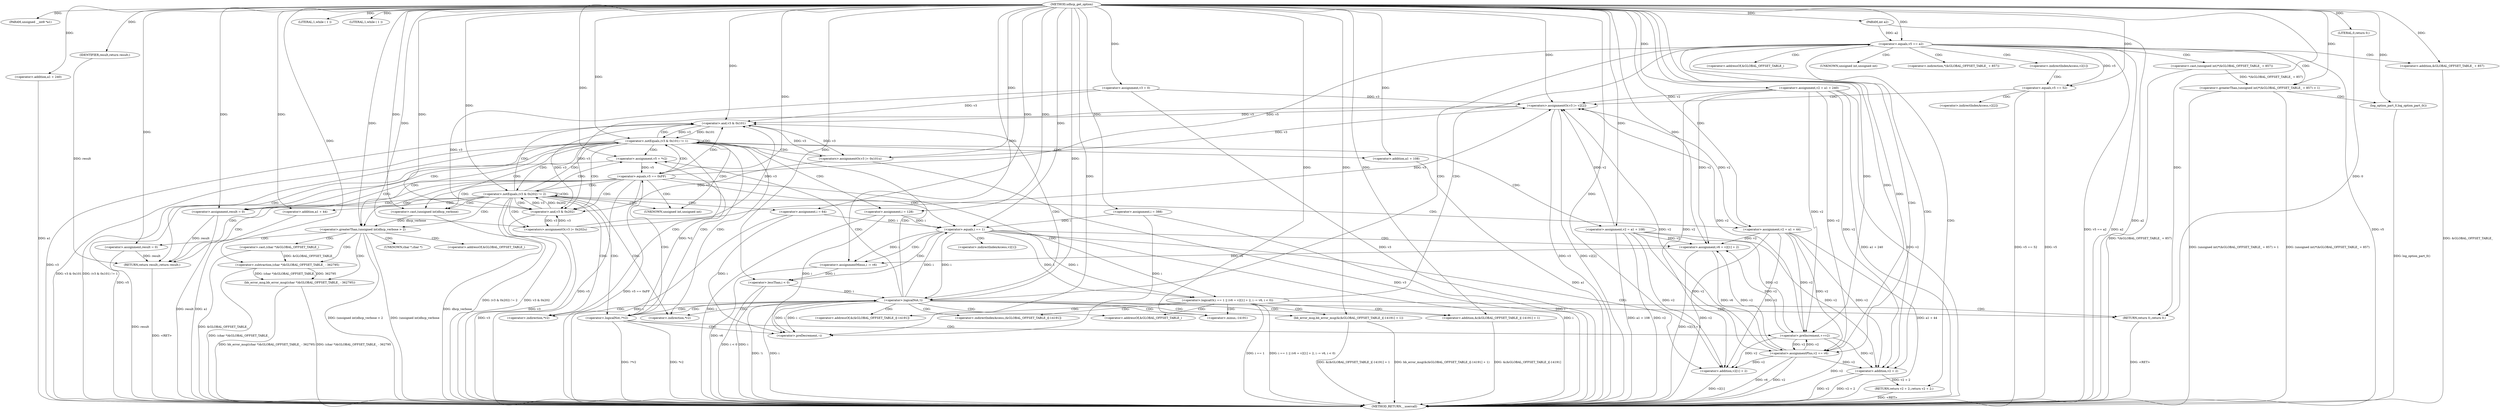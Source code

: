 digraph udhcp_get_option {  
"1000107" [label = "(METHOD,udhcp_get_option)" ]
"1000288" [label = "(METHOD_RETURN,__usercall)" ]
"1000108" [label = "(PARAM,unsigned __int8 *a1)" ]
"1000109" [label = "(PARAM,int a2)" ]
"1000117" [label = "(<operator>.assignment,v2 = a1 + 240)" ]
"1000119" [label = "(<operator>.addition,a1 + 240)" ]
"1000122" [label = "(<operator>.assignment,v3 = 0)" ]
"1000126" [label = "(<operator>.assignment,i = 388)" ]
"1000129" [label = "(<operator>.assignment,i = 64)" ]
"1000134" [label = "(LITERAL,1,while ( 1 ))" ]
"1000137" [label = "(LITERAL,1,while ( 1 ))" ]
"1000139" [label = "(<operator>.assignment,v5 = *v2)" ]
"1000144" [label = "(<operator>.logicalNot,!*v2)" ]
"1000148" [label = "(<operator>.preDecrement,--i)" ]
"1000150" [label = "(<operator>.preIncrement,++v2)" ]
"1000154" [label = "(<operator>.equals,v5 == 0xFF)" ]
"1000159" [label = "(<operator>.logicalOr,i == 1 || (v6 = v2[1] + 2, i -= v6, i < 0))" ]
"1000160" [label = "(<operator>.equals,i == 1)" ]
"1000164" [label = "(<operator>.assignment,v6 = v2[1] + 2)" ]
"1000166" [label = "(<operator>.addition,v2[1] + 2)" ]
"1000172" [label = "(<operator>.assignmentMinus,i -= v6)" ]
"1000175" [label = "(<operator>.lessThan,i < 0)" ]
"1000180" [label = "(bb_error_msg,bb_error_msg(&(&GLOBAL_OFFSET_TABLE_)[-14191] + 1))" ]
"1000181" [label = "(<operator>.addition,&(&GLOBAL_OFFSET_TABLE_)[-14191] + 1)" ]
"1000186" [label = "(<operator>.minus,-14191)" ]
"1000189" [label = "(RETURN,return 0;,return 0;)" ]
"1000190" [label = "(LITERAL,0,return 0;)" ]
"1000192" [label = "(<operator>.equals,v5 == a2)" ]
"1000197" [label = "(<operator>.greaterThan,(unsigned int)*(&GLOBAL_OFFSET_TABLE_ + 857) > 1)" ]
"1000198" [label = "(<operator>.cast,(unsigned int)*(&GLOBAL_OFFSET_TABLE_ + 857))" ]
"1000201" [label = "(<operator>.addition,&GLOBAL_OFFSET_TABLE_ + 857)" ]
"1000206" [label = "(log_option_part_0,log_option_part_0())" ]
"1000207" [label = "(RETURN,return v2 + 2;,return v2 + 2;)" ]
"1000208" [label = "(<operator>.addition,v2 + 2)" ]
"1000217" [label = "(<operator>.equals,v5 == 52)" ]
"1000220" [label = "(<operators>.assignmentOr,v3 |= v2[2])" ]
"1000225" [label = "(<operator>.assignmentPlus,v2 += v6)" ]
"1000230" [label = "(<operator>.logicalNot,!i)" ]
"1000234" [label = "(<operator>.notEquals,(v3 & 0x101) != 1)" ]
"1000235" [label = "(<operator>.and,v3 & 0x101)" ]
"1000240" [label = "(<operators>.assignmentOr,v3 |= 0x101u)" ]
"1000243" [label = "(<operator>.assignment,v2 = a1 + 108)" ]
"1000245" [label = "(<operator>.addition,a1 + 108)" ]
"1000248" [label = "(<operator>.assignment,i = 128)" ]
"1000252" [label = "(<operator>.notEquals,(v3 & 0x202) != 2)" ]
"1000253" [label = "(<operator>.and,v3 & 0x202)" ]
"1000258" [label = "(<operators>.assignmentOr,v3 |= 0x202u)" ]
"1000261" [label = "(<operator>.assignment,v2 = a1 + 44)" ]
"1000263" [label = "(<operator>.addition,a1 + 44)" ]
"1000266" [label = "(<operator>.assignment,result = 0)" ]
"1000270" [label = "(<operator>.greaterThan,(unsigned int)dhcp_verbose > 2)" ]
"1000271" [label = "(<operator>.cast,(unsigned int)dhcp_verbose)" ]
"1000276" [label = "(bb_error_msg,bb_error_msg((char *)&GLOBAL_OFFSET_TABLE_ - 362795))" ]
"1000277" [label = "(<operator>.subtraction,(char *)&GLOBAL_OFFSET_TABLE_ - 362795)" ]
"1000278" [label = "(<operator>.cast,(char *)&GLOBAL_OFFSET_TABLE_)" ]
"1000283" [label = "(<operator>.assignment,result = 0)" ]
"1000286" [label = "(RETURN,return result;,return result;)" ]
"1000287" [label = "(IDENTIFIER,result,return result;)" ]
"1000141" [label = "(<operator>.indirection,*v2)" ]
"1000145" [label = "(<operator>.indirection,*v2)" ]
"1000167" [label = "(<operator>.indirectIndexAccess,v2[1])" ]
"1000182" [label = "(<operator>.addressOf,&(&GLOBAL_OFFSET_TABLE_)[-14191])" ]
"1000183" [label = "(<operator>.indirectIndexAccess,(&GLOBAL_OFFSET_TABLE_)[-14191])" ]
"1000184" [label = "(<operator>.addressOf,&GLOBAL_OFFSET_TABLE_)" ]
"1000199" [label = "(UNKNOWN,unsigned int,unsigned int)" ]
"1000200" [label = "(<operator>.indirection,*(&GLOBAL_OFFSET_TABLE_ + 857))" ]
"1000202" [label = "(<operator>.addressOf,&GLOBAL_OFFSET_TABLE_)" ]
"1000212" [label = "(<operator>.indirectIndexAccess,v2[1])" ]
"1000222" [label = "(<operator>.indirectIndexAccess,v2[2])" ]
"1000272" [label = "(UNKNOWN,unsigned int,unsigned int)" ]
"1000279" [label = "(UNKNOWN,char *,char *)" ]
"1000280" [label = "(<operator>.addressOf,&GLOBAL_OFFSET_TABLE_)" ]
  "1000198" -> "1000288"  [ label = "DDG: *(&GLOBAL_OFFSET_TABLE_ + 857)"] 
  "1000172" -> "1000288"  [ label = "DDG: v6"] 
  "1000117" -> "1000288"  [ label = "DDG: a1 + 240"] 
  "1000271" -> "1000288"  [ label = "DDG: dhcp_verbose"] 
  "1000175" -> "1000288"  [ label = "DDG: i"] 
  "1000180" -> "1000288"  [ label = "DDG: &(&GLOBAL_OFFSET_TABLE_)[-14191] + 1"] 
  "1000166" -> "1000288"  [ label = "DDG: v2[1]"] 
  "1000144" -> "1000288"  [ label = "DDG: !*v2"] 
  "1000160" -> "1000288"  [ label = "DDG: i"] 
  "1000266" -> "1000288"  [ label = "DDG: result"] 
  "1000217" -> "1000288"  [ label = "DDG: v5"] 
  "1000192" -> "1000288"  [ label = "DDG: a2"] 
  "1000126" -> "1000288"  [ label = "DDG: i"] 
  "1000119" -> "1000288"  [ label = "DDG: a1"] 
  "1000109" -> "1000288"  [ label = "DDG: a2"] 
  "1000164" -> "1000288"  [ label = "DDG: v2[1] + 2"] 
  "1000243" -> "1000288"  [ label = "DDG: v2"] 
  "1000258" -> "1000288"  [ label = "DDG: v3"] 
  "1000117" -> "1000288"  [ label = "DDG: v2"] 
  "1000245" -> "1000288"  [ label = "DDG: a1"] 
  "1000217" -> "1000288"  [ label = "DDG: v5 == 52"] 
  "1000230" -> "1000288"  [ label = "DDG: !i"] 
  "1000220" -> "1000288"  [ label = "DDG: v3"] 
  "1000234" -> "1000288"  [ label = "DDG: (v3 & 0x101) != 1"] 
  "1000129" -> "1000288"  [ label = "DDG: i"] 
  "1000270" -> "1000288"  [ label = "DDG: (unsigned int)dhcp_verbose > 2"] 
  "1000225" -> "1000288"  [ label = "DDG: v6"] 
  "1000225" -> "1000288"  [ label = "DDG: v2"] 
  "1000240" -> "1000288"  [ label = "DDG: v3"] 
  "1000180" -> "1000288"  [ label = "DDG: bb_error_msg(&(&GLOBAL_OFFSET_TABLE_)[-14191] + 1)"] 
  "1000181" -> "1000288"  [ label = "DDG: &(&GLOBAL_OFFSET_TABLE_)[-14191]"] 
  "1000252" -> "1000288"  [ label = "DDG: v3 & 0x202"] 
  "1000235" -> "1000288"  [ label = "DDG: v3"] 
  "1000154" -> "1000288"  [ label = "DDG: v5"] 
  "1000276" -> "1000288"  [ label = "DDG: (char *)&GLOBAL_OFFSET_TABLE_ - 362795"] 
  "1000270" -> "1000288"  [ label = "DDG: (unsigned int)dhcp_verbose"] 
  "1000261" -> "1000288"  [ label = "DDG: a1 + 44"] 
  "1000159" -> "1000288"  [ label = "DDG: i == 1 || (v6 = v2[1] + 2, i -= v6, i < 0)"] 
  "1000220" -> "1000288"  [ label = "DDG: v2[2]"] 
  "1000192" -> "1000288"  [ label = "DDG: v5"] 
  "1000248" -> "1000288"  [ label = "DDG: i"] 
  "1000252" -> "1000288"  [ label = "DDG: (v3 & 0x202) != 2"] 
  "1000230" -> "1000288"  [ label = "DDG: i"] 
  "1000197" -> "1000288"  [ label = "DDG: (unsigned int)*(&GLOBAL_OFFSET_TABLE_ + 857)"] 
  "1000208" -> "1000288"  [ label = "DDG: v2"] 
  "1000208" -> "1000288"  [ label = "DDG: v2 + 2"] 
  "1000192" -> "1000288"  [ label = "DDG: v5 == a2"] 
  "1000278" -> "1000288"  [ label = "DDG: &GLOBAL_OFFSET_TABLE_"] 
  "1000206" -> "1000288"  [ label = "DDG: log_option_part_0()"] 
  "1000139" -> "1000288"  [ label = "DDG: v5"] 
  "1000277" -> "1000288"  [ label = "DDG: (char *)&GLOBAL_OFFSET_TABLE_"] 
  "1000263" -> "1000288"  [ label = "DDG: a1"] 
  "1000144" -> "1000288"  [ label = "DDG: *v2"] 
  "1000283" -> "1000288"  [ label = "DDG: result"] 
  "1000159" -> "1000288"  [ label = "DDG: i == 1"] 
  "1000253" -> "1000288"  [ label = "DDG: v3"] 
  "1000276" -> "1000288"  [ label = "DDG: bb_error_msg((char *)&GLOBAL_OFFSET_TABLE_ - 362795)"] 
  "1000201" -> "1000288"  [ label = "DDG: &GLOBAL_OFFSET_TABLE_"] 
  "1000197" -> "1000288"  [ label = "DDG: (unsigned int)*(&GLOBAL_OFFSET_TABLE_ + 857) > 1"] 
  "1000175" -> "1000288"  [ label = "DDG: i < 0"] 
  "1000261" -> "1000288"  [ label = "DDG: v2"] 
  "1000154" -> "1000288"  [ label = "DDG: v5 == 0xFF"] 
  "1000243" -> "1000288"  [ label = "DDG: a1 + 108"] 
  "1000122" -> "1000288"  [ label = "DDG: v3"] 
  "1000234" -> "1000288"  [ label = "DDG: v3 & 0x101"] 
  "1000150" -> "1000288"  [ label = "DDG: v2"] 
  "1000207" -> "1000288"  [ label = "DDG: <RET>"] 
  "1000189" -> "1000288"  [ label = "DDG: <RET>"] 
  "1000286" -> "1000288"  [ label = "DDG: <RET>"] 
  "1000107" -> "1000108"  [ label = "DDG: "] 
  "1000107" -> "1000109"  [ label = "DDG: "] 
  "1000107" -> "1000117"  [ label = "DDG: "] 
  "1000107" -> "1000119"  [ label = "DDG: "] 
  "1000107" -> "1000122"  [ label = "DDG: "] 
  "1000107" -> "1000126"  [ label = "DDG: "] 
  "1000107" -> "1000129"  [ label = "DDG: "] 
  "1000107" -> "1000134"  [ label = "DDG: "] 
  "1000107" -> "1000137"  [ label = "DDG: "] 
  "1000144" -> "1000139"  [ label = "DDG: *v2"] 
  "1000107" -> "1000139"  [ label = "DDG: "] 
  "1000126" -> "1000148"  [ label = "DDG: i"] 
  "1000129" -> "1000148"  [ label = "DDG: i"] 
  "1000248" -> "1000148"  [ label = "DDG: i"] 
  "1000230" -> "1000148"  [ label = "DDG: i"] 
  "1000107" -> "1000148"  [ label = "DDG: "] 
  "1000243" -> "1000150"  [ label = "DDG: v2"] 
  "1000117" -> "1000150"  [ label = "DDG: v2"] 
  "1000225" -> "1000150"  [ label = "DDG: v2"] 
  "1000261" -> "1000150"  [ label = "DDG: v2"] 
  "1000107" -> "1000150"  [ label = "DDG: "] 
  "1000139" -> "1000154"  [ label = "DDG: v5"] 
  "1000107" -> "1000154"  [ label = "DDG: "] 
  "1000160" -> "1000159"  [ label = "DDG: i"] 
  "1000160" -> "1000159"  [ label = "DDG: 1"] 
  "1000126" -> "1000160"  [ label = "DDG: i"] 
  "1000129" -> "1000160"  [ label = "DDG: i"] 
  "1000248" -> "1000160"  [ label = "DDG: i"] 
  "1000230" -> "1000160"  [ label = "DDG: i"] 
  "1000107" -> "1000160"  [ label = "DDG: "] 
  "1000243" -> "1000164"  [ label = "DDG: v2"] 
  "1000117" -> "1000164"  [ label = "DDG: v2"] 
  "1000225" -> "1000164"  [ label = "DDG: v2"] 
  "1000261" -> "1000164"  [ label = "DDG: v2"] 
  "1000150" -> "1000164"  [ label = "DDG: v2"] 
  "1000107" -> "1000164"  [ label = "DDG: "] 
  "1000243" -> "1000166"  [ label = "DDG: v2"] 
  "1000117" -> "1000166"  [ label = "DDG: v2"] 
  "1000225" -> "1000166"  [ label = "DDG: v2"] 
  "1000261" -> "1000166"  [ label = "DDG: v2"] 
  "1000150" -> "1000166"  [ label = "DDG: v2"] 
  "1000107" -> "1000166"  [ label = "DDG: "] 
  "1000164" -> "1000172"  [ label = "DDG: v6"] 
  "1000107" -> "1000172"  [ label = "DDG: "] 
  "1000160" -> "1000172"  [ label = "DDG: i"] 
  "1000172" -> "1000175"  [ label = "DDG: i"] 
  "1000107" -> "1000175"  [ label = "DDG: "] 
  "1000107" -> "1000180"  [ label = "DDG: "] 
  "1000107" -> "1000186"  [ label = "DDG: "] 
  "1000107" -> "1000181"  [ label = "DDG: "] 
  "1000190" -> "1000189"  [ label = "DDG: 0"] 
  "1000107" -> "1000189"  [ label = "DDG: "] 
  "1000107" -> "1000190"  [ label = "DDG: "] 
  "1000154" -> "1000192"  [ label = "DDG: v5"] 
  "1000107" -> "1000192"  [ label = "DDG: "] 
  "1000109" -> "1000192"  [ label = "DDG: a2"] 
  "1000198" -> "1000197"  [ label = "DDG: *(&GLOBAL_OFFSET_TABLE_ + 857)"] 
  "1000107" -> "1000201"  [ label = "DDG: "] 
  "1000107" -> "1000197"  [ label = "DDG: "] 
  "1000107" -> "1000206"  [ label = "DDG: "] 
  "1000208" -> "1000207"  [ label = "DDG: v2 + 2"] 
  "1000243" -> "1000208"  [ label = "DDG: v2"] 
  "1000117" -> "1000208"  [ label = "DDG: v2"] 
  "1000225" -> "1000208"  [ label = "DDG: v2"] 
  "1000261" -> "1000208"  [ label = "DDG: v2"] 
  "1000150" -> "1000208"  [ label = "DDG: v2"] 
  "1000107" -> "1000208"  [ label = "DDG: "] 
  "1000192" -> "1000217"  [ label = "DDG: v5"] 
  "1000107" -> "1000217"  [ label = "DDG: "] 
  "1000243" -> "1000220"  [ label = "DDG: v2"] 
  "1000117" -> "1000220"  [ label = "DDG: v2"] 
  "1000225" -> "1000220"  [ label = "DDG: v2"] 
  "1000261" -> "1000220"  [ label = "DDG: v2"] 
  "1000150" -> "1000220"  [ label = "DDG: v2"] 
  "1000258" -> "1000220"  [ label = "DDG: v3"] 
  "1000240" -> "1000220"  [ label = "DDG: v3"] 
  "1000122" -> "1000220"  [ label = "DDG: v3"] 
  "1000107" -> "1000220"  [ label = "DDG: "] 
  "1000107" -> "1000225"  [ label = "DDG: "] 
  "1000164" -> "1000225"  [ label = "DDG: v6"] 
  "1000243" -> "1000225"  [ label = "DDG: v2"] 
  "1000117" -> "1000225"  [ label = "DDG: v2"] 
  "1000261" -> "1000225"  [ label = "DDG: v2"] 
  "1000150" -> "1000225"  [ label = "DDG: v2"] 
  "1000160" -> "1000230"  [ label = "DDG: i"] 
  "1000148" -> "1000230"  [ label = "DDG: i"] 
  "1000175" -> "1000230"  [ label = "DDG: i"] 
  "1000107" -> "1000230"  [ label = "DDG: "] 
  "1000235" -> "1000234"  [ label = "DDG: v3"] 
  "1000235" -> "1000234"  [ label = "DDG: 0x101"] 
  "1000258" -> "1000235"  [ label = "DDG: v3"] 
  "1000220" -> "1000235"  [ label = "DDG: v3"] 
  "1000240" -> "1000235"  [ label = "DDG: v3"] 
  "1000122" -> "1000235"  [ label = "DDG: v3"] 
  "1000107" -> "1000235"  [ label = "DDG: "] 
  "1000107" -> "1000234"  [ label = "DDG: "] 
  "1000107" -> "1000240"  [ label = "DDG: "] 
  "1000235" -> "1000240"  [ label = "DDG: v3"] 
  "1000107" -> "1000243"  [ label = "DDG: "] 
  "1000107" -> "1000245"  [ label = "DDG: "] 
  "1000107" -> "1000248"  [ label = "DDG: "] 
  "1000253" -> "1000252"  [ label = "DDG: v3"] 
  "1000253" -> "1000252"  [ label = "DDG: 0x202"] 
  "1000258" -> "1000253"  [ label = "DDG: v3"] 
  "1000220" -> "1000253"  [ label = "DDG: v3"] 
  "1000240" -> "1000253"  [ label = "DDG: v3"] 
  "1000235" -> "1000253"  [ label = "DDG: v3"] 
  "1000122" -> "1000253"  [ label = "DDG: v3"] 
  "1000107" -> "1000253"  [ label = "DDG: "] 
  "1000107" -> "1000252"  [ label = "DDG: "] 
  "1000107" -> "1000258"  [ label = "DDG: "] 
  "1000253" -> "1000258"  [ label = "DDG: v3"] 
  "1000107" -> "1000261"  [ label = "DDG: "] 
  "1000107" -> "1000263"  [ label = "DDG: "] 
  "1000107" -> "1000266"  [ label = "DDG: "] 
  "1000271" -> "1000270"  [ label = "DDG: dhcp_verbose"] 
  "1000107" -> "1000271"  [ label = "DDG: "] 
  "1000107" -> "1000270"  [ label = "DDG: "] 
  "1000277" -> "1000276"  [ label = "DDG: (char *)&GLOBAL_OFFSET_TABLE_"] 
  "1000277" -> "1000276"  [ label = "DDG: 362795"] 
  "1000278" -> "1000277"  [ label = "DDG: &GLOBAL_OFFSET_TABLE_"] 
  "1000107" -> "1000277"  [ label = "DDG: "] 
  "1000107" -> "1000283"  [ label = "DDG: "] 
  "1000287" -> "1000286"  [ label = "DDG: result"] 
  "1000266" -> "1000286"  [ label = "DDG: result"] 
  "1000283" -> "1000286"  [ label = "DDG: result"] 
  "1000107" -> "1000287"  [ label = "DDG: "] 
  "1000144" -> "1000230"  [ label = "CDG: "] 
  "1000144" -> "1000154"  [ label = "CDG: "] 
  "1000144" -> "1000150"  [ label = "CDG: "] 
  "1000144" -> "1000148"  [ label = "CDG: "] 
  "1000154" -> "1000160"  [ label = "CDG: "] 
  "1000154" -> "1000159"  [ label = "CDG: "] 
  "1000154" -> "1000235"  [ label = "CDG: "] 
  "1000154" -> "1000234"  [ label = "CDG: "] 
  "1000154" -> "1000253"  [ label = "CDG: "] 
  "1000154" -> "1000252"  [ label = "CDG: "] 
  "1000154" -> "1000272"  [ label = "CDG: "] 
  "1000154" -> "1000271"  [ label = "CDG: "] 
  "1000154" -> "1000270"  [ label = "CDG: "] 
  "1000154" -> "1000266"  [ label = "CDG: "] 
  "1000154" -> "1000286"  [ label = "CDG: "] 
  "1000159" -> "1000192"  [ label = "CDG: "] 
  "1000159" -> "1000189"  [ label = "CDG: "] 
  "1000159" -> "1000186"  [ label = "CDG: "] 
  "1000159" -> "1000184"  [ label = "CDG: "] 
  "1000159" -> "1000183"  [ label = "CDG: "] 
  "1000159" -> "1000182"  [ label = "CDG: "] 
  "1000159" -> "1000181"  [ label = "CDG: "] 
  "1000159" -> "1000180"  [ label = "CDG: "] 
  "1000160" -> "1000175"  [ label = "CDG: "] 
  "1000160" -> "1000172"  [ label = "CDG: "] 
  "1000160" -> "1000167"  [ label = "CDG: "] 
  "1000160" -> "1000166"  [ label = "CDG: "] 
  "1000160" -> "1000164"  [ label = "CDG: "] 
  "1000192" -> "1000208"  [ label = "CDG: "] 
  "1000192" -> "1000207"  [ label = "CDG: "] 
  "1000192" -> "1000202"  [ label = "CDG: "] 
  "1000192" -> "1000201"  [ label = "CDG: "] 
  "1000192" -> "1000200"  [ label = "CDG: "] 
  "1000192" -> "1000199"  [ label = "CDG: "] 
  "1000192" -> "1000198"  [ label = "CDG: "] 
  "1000192" -> "1000197"  [ label = "CDG: "] 
  "1000192" -> "1000212"  [ label = "CDG: "] 
  "1000192" -> "1000230"  [ label = "CDG: "] 
  "1000192" -> "1000225"  [ label = "CDG: "] 
  "1000197" -> "1000206"  [ label = "CDG: "] 
  "1000212" -> "1000217"  [ label = "CDG: "] 
  "1000217" -> "1000222"  [ label = "CDG: "] 
  "1000217" -> "1000220"  [ label = "CDG: "] 
  "1000230" -> "1000189"  [ label = "CDG: "] 
  "1000230" -> "1000186"  [ label = "CDG: "] 
  "1000230" -> "1000184"  [ label = "CDG: "] 
  "1000230" -> "1000183"  [ label = "CDG: "] 
  "1000230" -> "1000182"  [ label = "CDG: "] 
  "1000230" -> "1000181"  [ label = "CDG: "] 
  "1000230" -> "1000180"  [ label = "CDG: "] 
  "1000230" -> "1000235"  [ label = "CDG: "] 
  "1000230" -> "1000234"  [ label = "CDG: "] 
  "1000230" -> "1000144"  [ label = "CDG: "] 
  "1000230" -> "1000141"  [ label = "CDG: "] 
  "1000230" -> "1000139"  [ label = "CDG: "] 
  "1000230" -> "1000145"  [ label = "CDG: "] 
  "1000234" -> "1000240"  [ label = "CDG: "] 
  "1000234" -> "1000248"  [ label = "CDG: "] 
  "1000234" -> "1000245"  [ label = "CDG: "] 
  "1000234" -> "1000243"  [ label = "CDG: "] 
  "1000234" -> "1000253"  [ label = "CDG: "] 
  "1000234" -> "1000252"  [ label = "CDG: "] 
  "1000234" -> "1000272"  [ label = "CDG: "] 
  "1000234" -> "1000271"  [ label = "CDG: "] 
  "1000234" -> "1000270"  [ label = "CDG: "] 
  "1000234" -> "1000266"  [ label = "CDG: "] 
  "1000234" -> "1000286"  [ label = "CDG: "] 
  "1000234" -> "1000235"  [ label = "CDG: "] 
  "1000234" -> "1000234"  [ label = "CDG: "] 
  "1000234" -> "1000144"  [ label = "CDG: "] 
  "1000234" -> "1000141"  [ label = "CDG: "] 
  "1000234" -> "1000139"  [ label = "CDG: "] 
  "1000234" -> "1000145"  [ label = "CDG: "] 
  "1000252" -> "1000272"  [ label = "CDG: "] 
  "1000252" -> "1000271"  [ label = "CDG: "] 
  "1000252" -> "1000270"  [ label = "CDG: "] 
  "1000252" -> "1000266"  [ label = "CDG: "] 
  "1000252" -> "1000263"  [ label = "CDG: "] 
  "1000252" -> "1000261"  [ label = "CDG: "] 
  "1000252" -> "1000258"  [ label = "CDG: "] 
  "1000252" -> "1000286"  [ label = "CDG: "] 
  "1000252" -> "1000129"  [ label = "CDG: "] 
  "1000252" -> "1000253"  [ label = "CDG: "] 
  "1000252" -> "1000252"  [ label = "CDG: "] 
  "1000252" -> "1000235"  [ label = "CDG: "] 
  "1000252" -> "1000234"  [ label = "CDG: "] 
  "1000252" -> "1000144"  [ label = "CDG: "] 
  "1000252" -> "1000141"  [ label = "CDG: "] 
  "1000252" -> "1000139"  [ label = "CDG: "] 
  "1000252" -> "1000145"  [ label = "CDG: "] 
  "1000270" -> "1000283"  [ label = "CDG: "] 
  "1000270" -> "1000280"  [ label = "CDG: "] 
  "1000270" -> "1000279"  [ label = "CDG: "] 
  "1000270" -> "1000278"  [ label = "CDG: "] 
  "1000270" -> "1000277"  [ label = "CDG: "] 
  "1000270" -> "1000276"  [ label = "CDG: "] 
}
